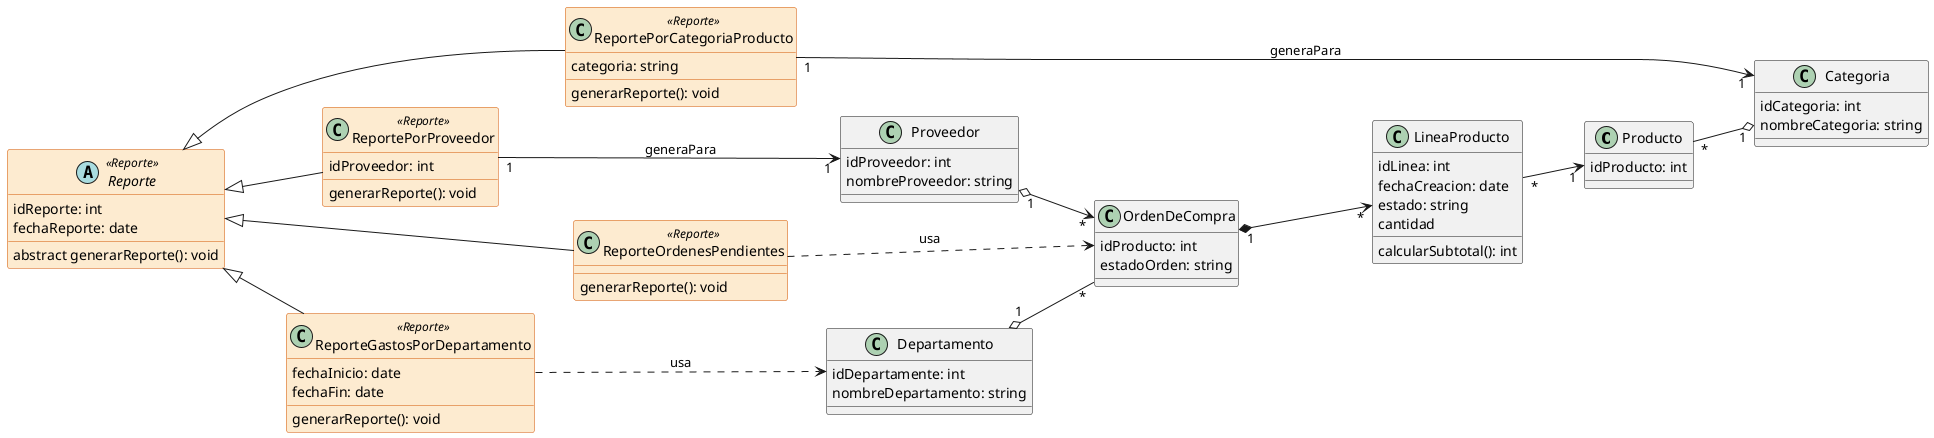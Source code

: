 @startuml Gestion Ordenes de Compra
left to right direction
skinparam classAttributeIconSize 0

' Definición de colores para estereotipo <<Reporte>>
skinparam classBackgroundColor<<Reporte>> #FDEBD0
skinparam classBorderColor<<Reporte>> #D35400

' ==== Clases Principales del Dominio ====
class Producto {
    idProducto: int
}

class Categoria {
    idCategoria: int
    nombreCategoria: string
}

class Departamento {
    idDepartamente: int
    nombreDepartamento: string
}

class Proveedor {
    idProveedor: int
    nombreProveedor: string
}

class OrdenDeCompra {
    idProducto: int
    estadoOrden: string
}

class LineaProducto {
    idLinea: int
    fechaCreacion: date
    estado: string
    cantidad
    calcularSubtotal(): int
}

' ==== Relaciones entre Clases Principales ====
Producto "*" --o "1" Categoria
OrdenDeCompra "1" *--> "*" LineaProducto
LineaProducto "*" --> "1" Producto
Departamento "1" o-- "*" OrdenDeCompra
Proveedor "1" o--> "*" OrdenDeCompra

' ==== Clases de Reportes con estereotipo <<Reporte>> ====
abstract class Reporte <<Reporte>> {
    idReporte: int
    fechaReporte: date
    abstract generarReporte(): void
}

class ReportePorProveedor <<Reporte>> {
    idProveedor: int
    generarReporte(): void
}

class ReportePorCategoriaProducto <<Reporte>> {
    categoria: string
    generarReporte(): void
}

class ReporteGastosPorDepartamento <<Reporte>> {
    fechaInicio: date
    fechaFin: date
    generarReporte(): void
}

class ReporteOrdenesPendientes <<Reporte>> {
    generarReporte(): void
}

' ==== Herencia de Reportes ====
Reporte <|-- ReportePorProveedor
Reporte <|-- ReportePorCategoriaProducto
Reporte <|-- ReporteGastosPorDepartamento
Reporte <|-- ReporteOrdenesPendientes

' ==== Relaciones de Reportes con el Dominio ====
ReportePorProveedor "1" --> "1" Proveedor : generaPara
ReportePorCategoriaProducto "1" --> "1" Categoria : generaPara
ReporteGastosPorDepartamento ..> Departamento : usa
ReporteOrdenesPendientes ..> OrdenDeCompra : usa

@enduml
